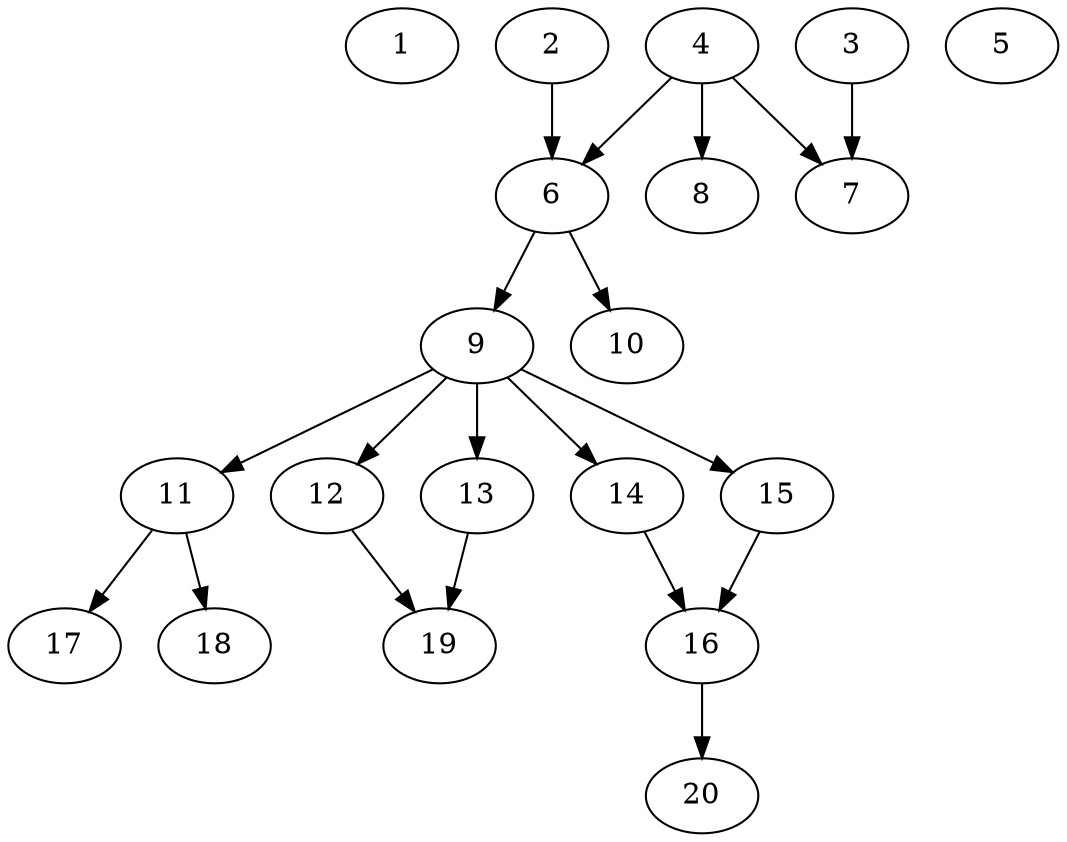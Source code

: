 // DAG automatically generated by daggen at Sat Jul 27 15:37:47 2019
// ./daggen --dot -n 20 --ccr 0.4 --fat 0.5 --regular 0.5 --density 0.4 --mindata 5242880 --maxdata 52428800 
digraph G {
  1 [size="123980800", alpha="0.04", expect_size="49592320"] 
  2 [size="89996800", alpha="0.06", expect_size="35998720"] 
  2 -> 6 [size ="35998720"]
  3 [size="89784320", alpha="0.08", expect_size="35913728"] 
  3 -> 7 [size ="35913728"]
  4 [size="18552320", alpha="0.19", expect_size="7420928"] 
  4 -> 6 [size ="7420928"]
  4 -> 7 [size ="7420928"]
  4 -> 8 [size ="7420928"]
  5 [size="74800640", alpha="0.04", expect_size="29920256"] 
  6 [size="80384000", alpha="0.01", expect_size="32153600"] 
  6 -> 9 [size ="32153600"]
  6 -> 10 [size ="32153600"]
  7 [size="120279040", alpha="0.04", expect_size="48111616"] 
  8 [size="42506240", alpha="0.12", expect_size="17002496"] 
  9 [size="19819520", alpha="0.02", expect_size="7927808"] 
  9 -> 11 [size ="7927808"]
  9 -> 12 [size ="7927808"]
  9 -> 13 [size ="7927808"]
  9 -> 14 [size ="7927808"]
  9 -> 15 [size ="7927808"]
  10 [size="29544960", alpha="0.15", expect_size="11817984"] 
  11 [size="105753600", alpha="0.13", expect_size="42301440"] 
  11 -> 17 [size ="42301440"]
  11 -> 18 [size ="42301440"]
  12 [size="127331840", alpha="0.09", expect_size="50932736"] 
  12 -> 19 [size ="50932736"]
  13 [size="45875200", alpha="0.18", expect_size="18350080"] 
  13 -> 19 [size ="18350080"]
  14 [size="94750720", alpha="0.13", expect_size="37900288"] 
  14 -> 16 [size ="37900288"]
  15 [size="91653120", alpha="0.07", expect_size="36661248"] 
  15 -> 16 [size ="36661248"]
  16 [size="114222080", alpha="0.09", expect_size="45688832"] 
  16 -> 20 [size ="45688832"]
  17 [size="120883200", alpha="0.00", expect_size="48353280"] 
  18 [size="24867840", alpha="0.10", expect_size="9947136"] 
  19 [size="98572800", alpha="0.17", expect_size="39429120"] 
  20 [size="109022720", alpha="0.20", expect_size="43609088"] 
}
